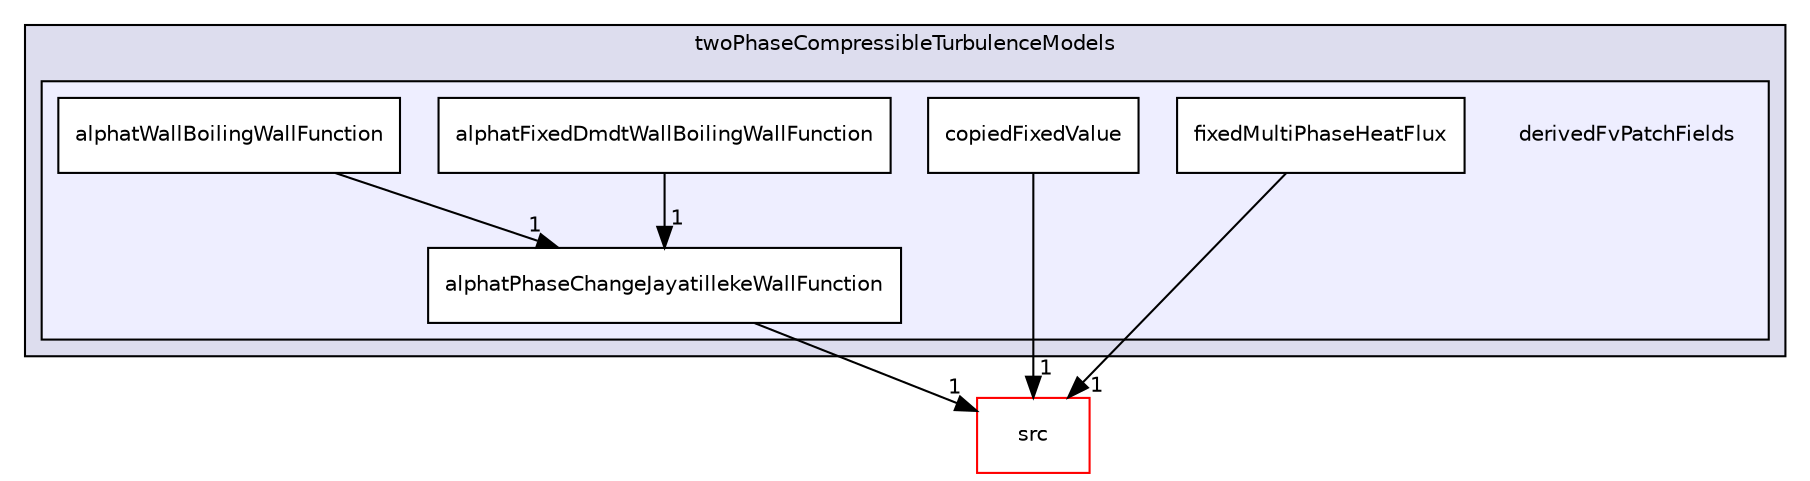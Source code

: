 digraph "applications/solvers/multiphase/reactingEulerFoam/reactingTwoPhaseEulerFoam/twoPhaseCompressibleTurbulenceModels/derivedFvPatchFields" {
  bgcolor=transparent;
  compound=true
  node [ fontsize="10", fontname="Helvetica"];
  edge [ labelfontsize="10", labelfontname="Helvetica"];
  subgraph clusterdir_af22173f15e5126c671ddeeeb2810f72 {
    graph [ bgcolor="#ddddee", pencolor="black", label="twoPhaseCompressibleTurbulenceModels" fontname="Helvetica", fontsize="10", URL="dir_af22173f15e5126c671ddeeeb2810f72.html"]
  subgraph clusterdir_b88983e2aa3a6d17224874e7059ed949 {
    graph [ bgcolor="#eeeeff", pencolor="black", label="" URL="dir_b88983e2aa3a6d17224874e7059ed949.html"];
    dir_b88983e2aa3a6d17224874e7059ed949 [shape=plaintext label="derivedFvPatchFields"];
    dir_ddd911201c90136ceba78edce7702760 [shape=box label="alphatFixedDmdtWallBoilingWallFunction" color="black" fillcolor="white" style="filled" URL="dir_ddd911201c90136ceba78edce7702760.html"];
    dir_a1523f9beb09174f39bc6144f58f8a15 [shape=box label="alphatPhaseChangeJayatillekeWallFunction" color="black" fillcolor="white" style="filled" URL="dir_a1523f9beb09174f39bc6144f58f8a15.html"];
    dir_c415d12bdcaf5483523885fd6ecc7242 [shape=box label="alphatWallBoilingWallFunction" color="black" fillcolor="white" style="filled" URL="dir_c415d12bdcaf5483523885fd6ecc7242.html"];
    dir_23048a4d77b7ce18bc371f349664727a [shape=box label="copiedFixedValue" color="black" fillcolor="white" style="filled" URL="dir_23048a4d77b7ce18bc371f349664727a.html"];
    dir_26a49aae4e9aeeb9126c323cc5902db0 [shape=box label="fixedMultiPhaseHeatFlux" color="black" fillcolor="white" style="filled" URL="dir_26a49aae4e9aeeb9126c323cc5902db0.html"];
  }
  }
  dir_68267d1309a1af8e8297ef4c3efbcdba [shape=box label="src" color="red" URL="dir_68267d1309a1af8e8297ef4c3efbcdba.html"];
  dir_23048a4d77b7ce18bc371f349664727a->dir_68267d1309a1af8e8297ef4c3efbcdba [headlabel="1", labeldistance=1.5 headhref="dir_000375_000736.html"];
  dir_a1523f9beb09174f39bc6144f58f8a15->dir_68267d1309a1af8e8297ef4c3efbcdba [headlabel="1", labeldistance=1.5 headhref="dir_000373_000736.html"];
  dir_26a49aae4e9aeeb9126c323cc5902db0->dir_68267d1309a1af8e8297ef4c3efbcdba [headlabel="1", labeldistance=1.5 headhref="dir_000376_000736.html"];
  dir_ddd911201c90136ceba78edce7702760->dir_a1523f9beb09174f39bc6144f58f8a15 [headlabel="1", labeldistance=1.5 headhref="dir_000372_000373.html"];
  dir_c415d12bdcaf5483523885fd6ecc7242->dir_a1523f9beb09174f39bc6144f58f8a15 [headlabel="1", labeldistance=1.5 headhref="dir_000374_000373.html"];
}
